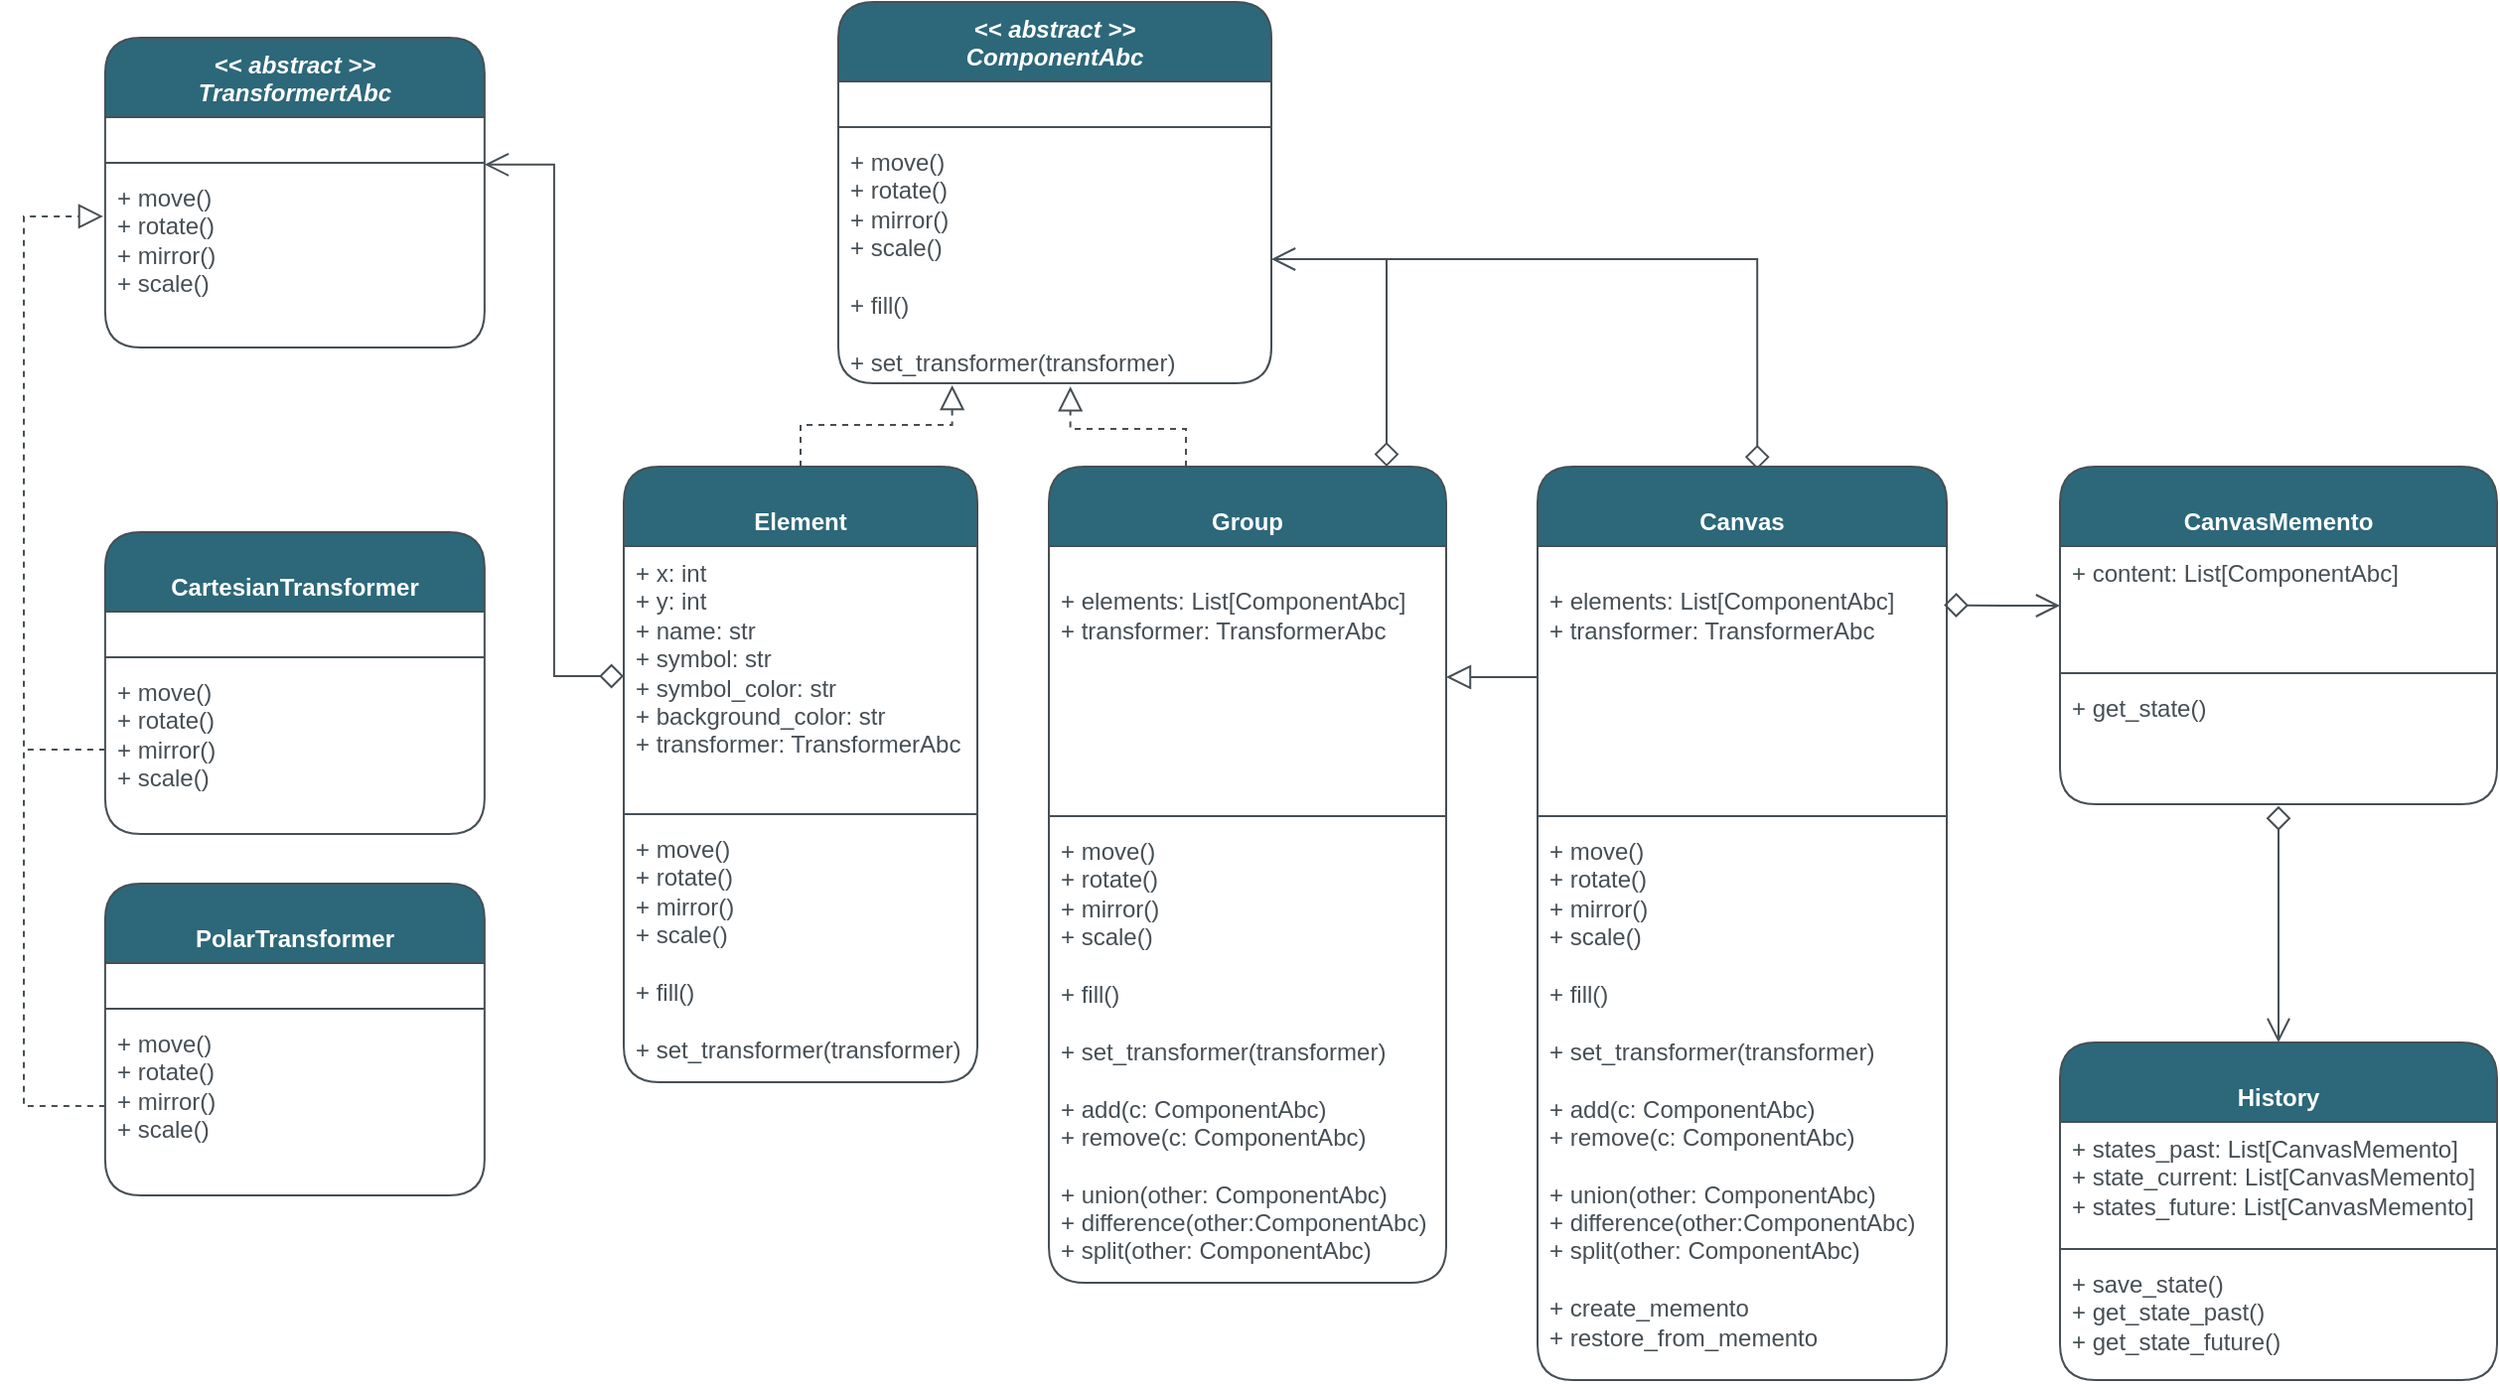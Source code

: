 <mxfile version="21.7.5" type="device">
  <diagram id="C5RBs43oDa-KdzZeNtuy" name="Page-1">
    <mxGraphModel dx="2160" dy="1240" grid="0" gridSize="10" guides="1" tooltips="1" connect="1" arrows="1" fold="1" page="1" pageScale="1" pageWidth="827" pageHeight="1169" math="0" shadow="0">
      <root>
        <mxCell id="WIyWlLk6GJQsqaUBKTNV-0" />
        <mxCell id="WIyWlLk6GJQsqaUBKTNV-1" parent="WIyWlLk6GJQsqaUBKTNV-0" />
        <mxCell id="Euxpj8CKh7b6bBOlHINX-20" style="edgeStyle=orthogonalEdgeStyle;rounded=0;orthogonalLoop=1;jettySize=auto;html=1;entryX=0.536;entryY=1.013;entryDx=0;entryDy=0;entryPerimeter=0;endArrow=block;endFill=0;dashed=1;strokeColor=#464F55;endSize=10;startSize=10;" parent="WIyWlLk6GJQsqaUBKTNV-1" source="iOeyGtEsCra8uKwSyC5N-0" target="Euxpj8CKh7b6bBOlHINX-19" edge="1">
          <mxGeometry relative="1" as="geometry">
            <mxPoint x="545.857" y="234.857" as="targetPoint" />
            <Array as="points">
              <mxPoint x="605" y="256" />
              <mxPoint x="547" y="256" />
            </Array>
          </mxGeometry>
        </mxCell>
        <mxCell id="ITooB4OtBBQmgaeU0dyb-6" style="edgeStyle=orthogonalEdgeStyle;rounded=0;orthogonalLoop=1;jettySize=auto;html=1;endArrow=none;endFill=0;strokeColor=#464F55;startArrow=diamond;startFill=0;endSize=10;startSize=10;" edge="1" parent="WIyWlLk6GJQsqaUBKTNV-1" source="iOeyGtEsCra8uKwSyC5N-0">
          <mxGeometry relative="1" as="geometry">
            <mxPoint x="706" y="170" as="targetPoint" />
            <Array as="points">
              <mxPoint x="706" y="171" />
            </Array>
          </mxGeometry>
        </mxCell>
        <mxCell id="iOeyGtEsCra8uKwSyC5N-0" value="&lt;br&gt;Group" style="swimlane;fontStyle=1;align=center;verticalAlign=top;childLayout=stackLayout;horizontal=1;startSize=40;horizontalStack=0;resizeParent=1;resizeParentMax=0;resizeLast=0;collapsible=1;marginBottom=0;whiteSpace=wrap;html=1;strokeColor=#464F55;fontColor=#FFFFFF;fillColor=#2C6879;rounded=1;labelBackgroundColor=none;" parent="WIyWlLk6GJQsqaUBKTNV-1" vertex="1">
          <mxGeometry x="536" y="275" width="200" height="411" as="geometry">
            <mxRectangle x="299" y="276" width="120" height="40" as="alternateBounds" />
          </mxGeometry>
        </mxCell>
        <mxCell id="iOeyGtEsCra8uKwSyC5N-1" value="&lt;br&gt;+ elements: List[ComponentAbc]&lt;br&gt;+ transformer: TransformerAbc" style="text;strokeColor=none;fillColor=none;align=left;verticalAlign=top;spacingLeft=4;spacingRight=4;overflow=hidden;rotatable=0;points=[[0,0.5],[1,0.5]];portConstraint=eastwest;whiteSpace=wrap;html=1;fontColor=#464F55;rounded=1;labelBackgroundColor=none;" parent="iOeyGtEsCra8uKwSyC5N-0" vertex="1">
          <mxGeometry y="40" width="200" height="132" as="geometry" />
        </mxCell>
        <mxCell id="iOeyGtEsCra8uKwSyC5N-2" value="" style="line;strokeWidth=1;fillColor=none;align=left;verticalAlign=middle;spacingTop=-1;spacingLeft=3;spacingRight=3;rotatable=0;labelPosition=right;points=[];portConstraint=eastwest;strokeColor=#464F55;fontColor=#1A1A1A;rounded=1;labelBackgroundColor=none;" parent="iOeyGtEsCra8uKwSyC5N-0" vertex="1">
          <mxGeometry y="172" width="200" height="8" as="geometry" />
        </mxCell>
        <mxCell id="iOeyGtEsCra8uKwSyC5N-3" value="+ move()&lt;br&gt;+ rotate()&lt;br&gt;+ mirror()&lt;br&gt;+ scale()&lt;br&gt;&lt;br&gt;+ fill()&lt;br&gt;&lt;br&gt;+&amp;nbsp;set_transformer(transformer)&lt;br&gt;&lt;br&gt;+ add(c: ComponentAbc)&lt;br style=&quot;border-color: var(--border-color);&quot;&gt;+ remove(c: ComponentAbc)&lt;br style=&quot;border-color: var(--border-color);&quot;&gt;&lt;br&gt;+ union(other: ComponentAbc)&lt;br&gt;+ difference(other:ComponentAbc)&lt;br&gt;+ split(other: ComponentAbc)" style="text;strokeColor=none;fillColor=none;align=left;verticalAlign=top;spacingLeft=4;spacingRight=4;overflow=hidden;rotatable=0;points=[[0,0.5],[1,0.5]];portConstraint=eastwest;whiteSpace=wrap;html=1;fontColor=#464F55;rounded=1;labelBackgroundColor=none;" parent="iOeyGtEsCra8uKwSyC5N-0" vertex="1">
          <mxGeometry y="180" width="200" height="231" as="geometry" />
        </mxCell>
        <mxCell id="Euxpj8CKh7b6bBOlHINX-21" style="edgeStyle=orthogonalEdgeStyle;rounded=0;orthogonalLoop=1;jettySize=auto;html=1;entryX=0.263;entryY=1.008;entryDx=0;entryDy=0;entryPerimeter=0;endArrow=block;endFill=0;dashed=1;strokeColor=#464F55;endSize=10;startSize=10;" parent="WIyWlLk6GJQsqaUBKTNV-1" source="Euxpj8CKh7b6bBOlHINX-11" target="Euxpj8CKh7b6bBOlHINX-19" edge="1">
          <mxGeometry relative="1" as="geometry">
            <mxPoint x="473" y="237.714" as="targetPoint" />
          </mxGeometry>
        </mxCell>
        <mxCell id="Euxpj8CKh7b6bBOlHINX-11" value="&lt;br&gt;Element" style="swimlane;fontStyle=1;align=center;verticalAlign=top;childLayout=stackLayout;horizontal=1;startSize=40;horizontalStack=0;resizeParent=1;resizeParentMax=0;resizeLast=0;collapsible=1;marginBottom=0;whiteSpace=wrap;html=1;strokeColor=#464F55;fontColor=#FFFFFF;fillColor=#2C6879;rounded=1;labelBackgroundColor=none;" parent="WIyWlLk6GJQsqaUBKTNV-1" vertex="1">
          <mxGeometry x="322" y="275" width="178" height="310" as="geometry">
            <mxRectangle x="299" y="276" width="120" height="40" as="alternateBounds" />
          </mxGeometry>
        </mxCell>
        <mxCell id="Euxpj8CKh7b6bBOlHINX-12" value="+ x: int&lt;br&gt;+ y: int&lt;br&gt;+ name: str&lt;br&gt;+ symbol: str&lt;br&gt;+ symbol_color: str&lt;br&gt;+ background_color: str&lt;br&gt;+ transformer: TransformerAbc" style="text;strokeColor=none;fillColor=none;align=left;verticalAlign=top;spacingLeft=4;spacingRight=4;overflow=hidden;rotatable=0;points=[[0,0.5],[1,0.5]];portConstraint=eastwest;whiteSpace=wrap;html=1;fontColor=#464F55;rounded=1;labelBackgroundColor=none;" parent="Euxpj8CKh7b6bBOlHINX-11" vertex="1">
          <mxGeometry y="40" width="178" height="131" as="geometry" />
        </mxCell>
        <mxCell id="Euxpj8CKh7b6bBOlHINX-13" value="" style="line;strokeWidth=1;fillColor=none;align=left;verticalAlign=middle;spacingTop=-1;spacingLeft=3;spacingRight=3;rotatable=0;labelPosition=right;points=[];portConstraint=eastwest;strokeColor=#464F55;fontColor=#1A1A1A;rounded=1;labelBackgroundColor=none;" parent="Euxpj8CKh7b6bBOlHINX-11" vertex="1">
          <mxGeometry y="171" width="178" height="8" as="geometry" />
        </mxCell>
        <mxCell id="Euxpj8CKh7b6bBOlHINX-14" value="+ move()&lt;br&gt;+ rotate()&lt;br style=&quot;border-color: var(--border-color);&quot;&gt;+ mirror()&lt;br style=&quot;border-color: var(--border-color);&quot;&gt;+ scale()&lt;br&gt;&lt;br style=&quot;border-color: var(--border-color);&quot;&gt;+ fill()&lt;br&gt;&lt;br&gt;+&amp;nbsp;set_transformer(transformer)" style="text;strokeColor=none;fillColor=none;align=left;verticalAlign=top;spacingLeft=4;spacingRight=4;overflow=hidden;rotatable=0;points=[[0,0.5],[1,0.5]];portConstraint=eastwest;whiteSpace=wrap;html=1;fontColor=#464F55;rounded=1;labelBackgroundColor=none;" parent="Euxpj8CKh7b6bBOlHINX-11" vertex="1">
          <mxGeometry y="179" width="178" height="131" as="geometry" />
        </mxCell>
        <mxCell id="Euxpj8CKh7b6bBOlHINX-16" value="&lt;i&gt;&amp;lt;&amp;lt; abstract &amp;gt;&amp;gt;&lt;br style=&quot;border-color: var(--border-color);&quot;&gt;ComponentAbc&lt;/i&gt;" style="swimlane;fontStyle=1;align=center;verticalAlign=top;childLayout=stackLayout;horizontal=1;startSize=40;horizontalStack=0;resizeParent=1;resizeParentMax=0;resizeLast=0;collapsible=1;marginBottom=0;whiteSpace=wrap;html=1;strokeColor=#464F55;fontColor=#FFFFFF;fillColor=#2C6879;rounded=1;labelBackgroundColor=none;" parent="WIyWlLk6GJQsqaUBKTNV-1" vertex="1">
          <mxGeometry x="430" y="41" width="218" height="192" as="geometry">
            <mxRectangle x="299" y="276" width="120" height="40" as="alternateBounds" />
          </mxGeometry>
        </mxCell>
        <mxCell id="Euxpj8CKh7b6bBOlHINX-17" value="&amp;nbsp;" style="text;strokeColor=none;fillColor=none;align=left;verticalAlign=top;spacingLeft=4;spacingRight=4;overflow=hidden;rotatable=0;points=[[0,0.5],[1,0.5]];portConstraint=eastwest;whiteSpace=wrap;html=1;fontColor=#464F55;rounded=1;labelBackgroundColor=none;" parent="Euxpj8CKh7b6bBOlHINX-16" vertex="1">
          <mxGeometry y="40" width="218" height="19" as="geometry" />
        </mxCell>
        <mxCell id="Euxpj8CKh7b6bBOlHINX-18" value="" style="line;strokeWidth=1;fillColor=none;align=left;verticalAlign=middle;spacingTop=-1;spacingLeft=3;spacingRight=3;rotatable=0;labelPosition=right;points=[];portConstraint=eastwest;strokeColor=#464F55;fontColor=#1A1A1A;rounded=1;labelBackgroundColor=none;" parent="Euxpj8CKh7b6bBOlHINX-16" vertex="1">
          <mxGeometry y="59" width="218" height="8" as="geometry" />
        </mxCell>
        <mxCell id="Euxpj8CKh7b6bBOlHINX-19" value="+ move()&lt;br&gt;+ rotate()&lt;br style=&quot;border-color: var(--border-color);&quot;&gt;+ mirror()&lt;br style=&quot;border-color: var(--border-color);&quot;&gt;+ scale()&lt;br&gt;&lt;br style=&quot;border-color: var(--border-color);&quot;&gt;+ fill()&lt;br&gt;&lt;br&gt;+&amp;nbsp;set_transformer(transformer)" style="text;strokeColor=none;fillColor=none;align=left;verticalAlign=top;spacingLeft=4;spacingRight=4;overflow=hidden;rotatable=0;points=[[0,0.5],[1,0.5]];portConstraint=eastwest;whiteSpace=wrap;html=1;fontColor=#464F55;rounded=1;labelBackgroundColor=none;" parent="Euxpj8CKh7b6bBOlHINX-16" vertex="1">
          <mxGeometry y="67" width="218" height="125" as="geometry" />
        </mxCell>
        <mxCell id="Euxpj8CKh7b6bBOlHINX-22" style="edgeStyle=orthogonalEdgeStyle;rounded=0;orthogonalLoop=1;jettySize=auto;html=1;endArrow=diamond;endFill=0;startSize=10;endSize=10;startArrow=open;startFill=0;strokeColor=#464F55;entryX=0.537;entryY=0.003;entryDx=0;entryDy=0;entryPerimeter=0;" parent="WIyWlLk6GJQsqaUBKTNV-1" source="Euxpj8CKh7b6bBOlHINX-19" target="ITooB4OtBBQmgaeU0dyb-0" edge="1">
          <mxGeometry relative="1" as="geometry">
            <mxPoint x="983" y="274" as="targetPoint" />
          </mxGeometry>
        </mxCell>
        <mxCell id="MPaX69bTN01wMX4TqnMa-13" value="&lt;i&gt;&amp;lt;&amp;lt; abstract &amp;gt;&amp;gt;&lt;br style=&quot;border-color: var(--border-color);&quot;&gt;TransformertAbc&lt;/i&gt;" style="swimlane;fontStyle=1;align=center;verticalAlign=top;childLayout=stackLayout;horizontal=1;startSize=40;horizontalStack=0;resizeParent=1;resizeParentMax=0;resizeLast=0;collapsible=1;marginBottom=0;whiteSpace=wrap;html=1;strokeColor=#464F55;fontColor=#FFFFFF;fillColor=#2C6879;rounded=1;labelBackgroundColor=none;" parent="WIyWlLk6GJQsqaUBKTNV-1" vertex="1">
          <mxGeometry x="60.93" y="59" width="191" height="156" as="geometry">
            <mxRectangle x="299" y="276" width="120" height="40" as="alternateBounds" />
          </mxGeometry>
        </mxCell>
        <mxCell id="MPaX69bTN01wMX4TqnMa-14" value="&amp;nbsp;" style="text;strokeColor=none;fillColor=none;align=left;verticalAlign=top;spacingLeft=4;spacingRight=4;overflow=hidden;rotatable=0;points=[[0,0.5],[1,0.5]];portConstraint=eastwest;whiteSpace=wrap;html=1;fontColor=#464F55;rounded=1;labelBackgroundColor=none;" parent="MPaX69bTN01wMX4TqnMa-13" vertex="1">
          <mxGeometry y="40" width="191" height="19" as="geometry" />
        </mxCell>
        <mxCell id="MPaX69bTN01wMX4TqnMa-15" value="" style="line;strokeWidth=1;fillColor=none;align=left;verticalAlign=middle;spacingTop=-1;spacingLeft=3;spacingRight=3;rotatable=0;labelPosition=right;points=[];portConstraint=eastwest;strokeColor=#464F55;fontColor=#1A1A1A;rounded=1;labelBackgroundColor=none;" parent="MPaX69bTN01wMX4TqnMa-13" vertex="1">
          <mxGeometry y="59" width="191" height="8" as="geometry" />
        </mxCell>
        <mxCell id="MPaX69bTN01wMX4TqnMa-16" value="+ move()&lt;br style=&quot;border-color: var(--border-color);&quot;&gt;+ rotate()&lt;br style=&quot;border-color: var(--border-color);&quot;&gt;+ mirror()&lt;br style=&quot;border-color: var(--border-color);&quot;&gt;+ scale()&lt;br style=&quot;border-color: var(--border-color);&quot;&gt;" style="text;strokeColor=none;fillColor=none;align=left;verticalAlign=top;spacingLeft=4;spacingRight=4;overflow=hidden;rotatable=0;points=[[0,0.5],[1,0.5]];portConstraint=eastwest;whiteSpace=wrap;html=1;fontColor=#464F55;rounded=1;labelBackgroundColor=none;" parent="MPaX69bTN01wMX4TqnMa-13" vertex="1">
          <mxGeometry y="67" width="191" height="89" as="geometry" />
        </mxCell>
        <mxCell id="MPaX69bTN01wMX4TqnMa-17" value="&lt;br&gt;CartesianTransformer" style="swimlane;fontStyle=1;align=center;verticalAlign=top;childLayout=stackLayout;horizontal=1;startSize=40;horizontalStack=0;resizeParent=1;resizeParentMax=0;resizeLast=0;collapsible=1;marginBottom=0;whiteSpace=wrap;html=1;strokeColor=#464F55;fontColor=#FFFFFF;fillColor=#2C6879;rounded=1;labelBackgroundColor=none;" parent="WIyWlLk6GJQsqaUBKTNV-1" vertex="1">
          <mxGeometry x="60.93" y="308" width="191" height="152" as="geometry">
            <mxRectangle x="299" y="276" width="120" height="40" as="alternateBounds" />
          </mxGeometry>
        </mxCell>
        <mxCell id="MPaX69bTN01wMX4TqnMa-18" value="&amp;nbsp;" style="text;strokeColor=none;fillColor=none;align=left;verticalAlign=top;spacingLeft=4;spacingRight=4;overflow=hidden;rotatable=0;points=[[0,0.5],[1,0.5]];portConstraint=eastwest;whiteSpace=wrap;html=1;fontColor=#464F55;rounded=1;labelBackgroundColor=none;" parent="MPaX69bTN01wMX4TqnMa-17" vertex="1">
          <mxGeometry y="40" width="191" height="19" as="geometry" />
        </mxCell>
        <mxCell id="MPaX69bTN01wMX4TqnMa-19" value="" style="line;strokeWidth=1;fillColor=none;align=left;verticalAlign=middle;spacingTop=-1;spacingLeft=3;spacingRight=3;rotatable=0;labelPosition=right;points=[];portConstraint=eastwest;strokeColor=#464F55;fontColor=#1A1A1A;rounded=1;labelBackgroundColor=none;" parent="MPaX69bTN01wMX4TqnMa-17" vertex="1">
          <mxGeometry y="59" width="191" height="8" as="geometry" />
        </mxCell>
        <mxCell id="OBRnAMiXmDm1whHQWvlM-1" style="edgeStyle=orthogonalEdgeStyle;rounded=0;orthogonalLoop=1;jettySize=auto;html=1;endArrow=none;endFill=0;dashed=1;strokeColor=#464F55;" parent="MPaX69bTN01wMX4TqnMa-17" source="MPaX69bTN01wMX4TqnMa-20" edge="1">
          <mxGeometry relative="1" as="geometry">
            <mxPoint x="-41.787" y="109.5" as="targetPoint" />
          </mxGeometry>
        </mxCell>
        <mxCell id="MPaX69bTN01wMX4TqnMa-20" value="+ move()&lt;br style=&quot;border-color: var(--border-color);&quot;&gt;+ rotate()&lt;br style=&quot;border-color: var(--border-color);&quot;&gt;+ mirror()&lt;br style=&quot;border-color: var(--border-color);&quot;&gt;+ scale()&lt;br style=&quot;border-color: var(--border-color);&quot;&gt;" style="text;strokeColor=none;fillColor=none;align=left;verticalAlign=top;spacingLeft=4;spacingRight=4;overflow=hidden;rotatable=0;points=[[0,0.5],[1,0.5]];portConstraint=eastwest;whiteSpace=wrap;html=1;fontColor=#464F55;rounded=1;labelBackgroundColor=none;" parent="MPaX69bTN01wMX4TqnMa-17" vertex="1">
          <mxGeometry y="67" width="191" height="85" as="geometry" />
        </mxCell>
        <mxCell id="MPaX69bTN01wMX4TqnMa-22" style="edgeStyle=orthogonalEdgeStyle;rounded=0;orthogonalLoop=1;jettySize=auto;html=1;endArrow=open;endFill=0;startArrow=diamond;startFill=0;startSize=10;strokeColor=#464F55;entryX=1;entryY=0.612;entryDx=0;entryDy=0;entryPerimeter=0;endSize=10;" parent="WIyWlLk6GJQsqaUBKTNV-1" source="Euxpj8CKh7b6bBOlHINX-12" target="MPaX69bTN01wMX4TqnMa-15" edge="1">
          <mxGeometry relative="1" as="geometry" />
        </mxCell>
        <mxCell id="MPaX69bTN01wMX4TqnMa-23" value="&lt;br&gt;PolarTransformer" style="swimlane;fontStyle=1;align=center;verticalAlign=top;childLayout=stackLayout;horizontal=1;startSize=40;horizontalStack=0;resizeParent=1;resizeParentMax=0;resizeLast=0;collapsible=1;marginBottom=0;whiteSpace=wrap;html=1;strokeColor=#464F55;fontColor=#FFFFFF;fillColor=#2C6879;rounded=1;labelBackgroundColor=none;" parent="WIyWlLk6GJQsqaUBKTNV-1" vertex="1">
          <mxGeometry x="60.93" y="485" width="191" height="157" as="geometry">
            <mxRectangle x="299" y="276" width="120" height="40" as="alternateBounds" />
          </mxGeometry>
        </mxCell>
        <mxCell id="MPaX69bTN01wMX4TqnMa-24" value="&amp;nbsp;" style="text;strokeColor=none;fillColor=none;align=left;verticalAlign=top;spacingLeft=4;spacingRight=4;overflow=hidden;rotatable=0;points=[[0,0.5],[1,0.5]];portConstraint=eastwest;whiteSpace=wrap;html=1;fontColor=#464F55;rounded=1;labelBackgroundColor=none;" parent="MPaX69bTN01wMX4TqnMa-23" vertex="1">
          <mxGeometry y="40" width="191" height="19" as="geometry" />
        </mxCell>
        <mxCell id="MPaX69bTN01wMX4TqnMa-25" value="" style="line;strokeWidth=1;fillColor=none;align=left;verticalAlign=middle;spacingTop=-1;spacingLeft=3;spacingRight=3;rotatable=0;labelPosition=right;points=[];portConstraint=eastwest;strokeColor=#464F55;fontColor=#1A1A1A;rounded=1;labelBackgroundColor=none;" parent="MPaX69bTN01wMX4TqnMa-23" vertex="1">
          <mxGeometry y="59" width="191" height="8" as="geometry" />
        </mxCell>
        <mxCell id="MPaX69bTN01wMX4TqnMa-26" value="+ move()&lt;br style=&quot;border-color: var(--border-color);&quot;&gt;+ rotate()&lt;br style=&quot;border-color: var(--border-color);&quot;&gt;+ mirror()&lt;br style=&quot;border-color: var(--border-color);&quot;&gt;+ scale()" style="text;strokeColor=none;fillColor=none;align=left;verticalAlign=top;spacingLeft=4;spacingRight=4;overflow=hidden;rotatable=0;points=[[0,0.5],[1,0.5]];portConstraint=eastwest;whiteSpace=wrap;html=1;fontColor=#464F55;rounded=1;labelBackgroundColor=none;" parent="MPaX69bTN01wMX4TqnMa-23" vertex="1">
          <mxGeometry y="67" width="191" height="90" as="geometry" />
        </mxCell>
        <mxCell id="OBRnAMiXmDm1whHQWvlM-0" style="edgeStyle=orthogonalEdgeStyle;rounded=0;orthogonalLoop=1;jettySize=auto;html=1;entryX=-0.005;entryY=0.258;entryDx=0;entryDy=0;entryPerimeter=0;endArrow=block;endFill=0;strokeColor=#464F55;dashed=1;endSize=10;startSize=10;" parent="WIyWlLk6GJQsqaUBKTNV-1" source="MPaX69bTN01wMX4TqnMa-26" target="MPaX69bTN01wMX4TqnMa-16" edge="1">
          <mxGeometry relative="1" as="geometry">
            <Array as="points">
              <mxPoint x="20" y="597" />
              <mxPoint x="20" y="149" />
            </Array>
          </mxGeometry>
        </mxCell>
        <mxCell id="ITooB4OtBBQmgaeU0dyb-0" value="&lt;br&gt;Canvas" style="swimlane;fontStyle=1;align=center;verticalAlign=top;childLayout=stackLayout;horizontal=1;startSize=40;horizontalStack=0;resizeParent=1;resizeParentMax=0;resizeLast=0;collapsible=1;marginBottom=0;whiteSpace=wrap;html=1;strokeColor=#464F55;fontColor=#FFFFFF;fillColor=#2C6879;rounded=1;labelBackgroundColor=none;" vertex="1" parent="WIyWlLk6GJQsqaUBKTNV-1">
          <mxGeometry x="782" y="275" width="206" height="460" as="geometry">
            <mxRectangle x="299" y="276" width="120" height="40" as="alternateBounds" />
          </mxGeometry>
        </mxCell>
        <mxCell id="ITooB4OtBBQmgaeU0dyb-1" value="&lt;br&gt;+ elements: List[ComponentAbc]&lt;br&gt;+ transformer: TransformerAbc" style="text;strokeColor=none;fillColor=none;align=left;verticalAlign=top;spacingLeft=4;spacingRight=4;overflow=hidden;rotatable=0;points=[[0,0.5],[1,0.5]];portConstraint=eastwest;whiteSpace=wrap;html=1;fontColor=#464F55;rounded=1;labelBackgroundColor=none;" vertex="1" parent="ITooB4OtBBQmgaeU0dyb-0">
          <mxGeometry y="40" width="206" height="132" as="geometry" />
        </mxCell>
        <mxCell id="ITooB4OtBBQmgaeU0dyb-2" value="" style="line;strokeWidth=1;fillColor=none;align=left;verticalAlign=middle;spacingTop=-1;spacingLeft=3;spacingRight=3;rotatable=0;labelPosition=right;points=[];portConstraint=eastwest;strokeColor=#464F55;fontColor=#1A1A1A;rounded=1;labelBackgroundColor=none;" vertex="1" parent="ITooB4OtBBQmgaeU0dyb-0">
          <mxGeometry y="172" width="206" height="8" as="geometry" />
        </mxCell>
        <mxCell id="ITooB4OtBBQmgaeU0dyb-3" value="+ move()&lt;br&gt;+ rotate()&lt;br&gt;+ mirror()&lt;br&gt;+ scale()&lt;br&gt;&lt;br&gt;+ fill()&lt;br&gt;&lt;br&gt;+&amp;nbsp;set_transformer(transformer)&lt;br&gt;&lt;br&gt;+ add(c: ComponentAbc)&lt;br style=&quot;border-color: var(--border-color);&quot;&gt;+ remove(c: ComponentAbc)&lt;br style=&quot;border-color: var(--border-color);&quot;&gt;&lt;br&gt;+ union(other: ComponentAbc)&lt;br&gt;+ difference(other:ComponentAbc)&lt;br&gt;+ split(other: ComponentAbc)&lt;br&gt;&lt;br&gt;+ create_memento&lt;br style=&quot;border-color: var(--border-color);&quot;&gt;+ restore_from_memento" style="text;strokeColor=none;fillColor=none;align=left;verticalAlign=top;spacingLeft=4;spacingRight=4;overflow=hidden;rotatable=0;points=[[0,0.5],[1,0.5]];portConstraint=eastwest;whiteSpace=wrap;html=1;fontColor=#464F55;rounded=1;labelBackgroundColor=none;" vertex="1" parent="ITooB4OtBBQmgaeU0dyb-0">
          <mxGeometry y="180" width="206" height="280" as="geometry" />
        </mxCell>
        <mxCell id="ITooB4OtBBQmgaeU0dyb-4" style="edgeStyle=orthogonalEdgeStyle;rounded=0;orthogonalLoop=1;jettySize=auto;html=1;endArrow=block;endFill=0;strokeColor=#464F55;endSize=10;startSize=10;" edge="1" parent="WIyWlLk6GJQsqaUBKTNV-1" source="ITooB4OtBBQmgaeU0dyb-1" target="iOeyGtEsCra8uKwSyC5N-1">
          <mxGeometry relative="1" as="geometry" />
        </mxCell>
        <mxCell id="ITooB4OtBBQmgaeU0dyb-17" style="edgeStyle=orthogonalEdgeStyle;rounded=0;orthogonalLoop=1;jettySize=auto;html=1;entryX=0.5;entryY=1.015;entryDx=0;entryDy=0;entryPerimeter=0;endArrow=diamond;endFill=0;startArrow=open;startFill=0;endSize=10;startSize=10;strokeColor=#464F55;" edge="1" parent="WIyWlLk6GJQsqaUBKTNV-1" source="ITooB4OtBBQmgaeU0dyb-7" target="ITooB4OtBBQmgaeU0dyb-15">
          <mxGeometry relative="1" as="geometry" />
        </mxCell>
        <mxCell id="ITooB4OtBBQmgaeU0dyb-7" value="&lt;br&gt;History" style="swimlane;fontStyle=1;align=center;verticalAlign=top;childLayout=stackLayout;horizontal=1;startSize=40;horizontalStack=0;resizeParent=1;resizeParentMax=0;resizeLast=0;collapsible=1;marginBottom=0;whiteSpace=wrap;html=1;strokeColor=#464F55;fontColor=#FFFFFF;fillColor=#2C6879;rounded=1;labelBackgroundColor=none;" vertex="1" parent="WIyWlLk6GJQsqaUBKTNV-1">
          <mxGeometry x="1045" y="565" width="220" height="170" as="geometry">
            <mxRectangle x="299" y="276" width="120" height="40" as="alternateBounds" />
          </mxGeometry>
        </mxCell>
        <mxCell id="ITooB4OtBBQmgaeU0dyb-9" value="+ states_past: List[CanvasMemento]&lt;br&gt;+ state_current: List[CanvasMemento]&lt;br&gt;+ states_future: List[CanvasMemento]" style="text;strokeColor=none;fillColor=none;align=left;verticalAlign=top;spacingLeft=4;spacingRight=4;overflow=hidden;rotatable=0;points=[[0,0.5],[1,0.5]];portConstraint=eastwest;whiteSpace=wrap;html=1;fontColor=#464F55;rounded=1;labelBackgroundColor=none;" vertex="1" parent="ITooB4OtBBQmgaeU0dyb-7">
          <mxGeometry y="40" width="220" height="60" as="geometry" />
        </mxCell>
        <mxCell id="ITooB4OtBBQmgaeU0dyb-10" value="" style="line;strokeWidth=1;fillColor=none;align=left;verticalAlign=middle;spacingTop=-1;spacingLeft=3;spacingRight=3;rotatable=0;labelPosition=right;points=[];portConstraint=eastwest;strokeColor=#464F55;fontColor=#1A1A1A;rounded=1;labelBackgroundColor=none;" vertex="1" parent="ITooB4OtBBQmgaeU0dyb-7">
          <mxGeometry y="100" width="220" height="8" as="geometry" />
        </mxCell>
        <mxCell id="ITooB4OtBBQmgaeU0dyb-11" value="+ save_state()&lt;br&gt;+ get_state_past()&lt;br&gt;+ get_state_future()&amp;nbsp;" style="text;strokeColor=none;fillColor=none;align=left;verticalAlign=top;spacingLeft=4;spacingRight=4;overflow=hidden;rotatable=0;points=[[0,0.5],[1,0.5]];portConstraint=eastwest;whiteSpace=wrap;html=1;fontColor=#464F55;rounded=1;labelBackgroundColor=none;" vertex="1" parent="ITooB4OtBBQmgaeU0dyb-7">
          <mxGeometry y="108" width="220" height="62" as="geometry" />
        </mxCell>
        <mxCell id="ITooB4OtBBQmgaeU0dyb-12" value="&lt;br&gt;CanvasMemento" style="swimlane;fontStyle=1;align=center;verticalAlign=top;childLayout=stackLayout;horizontal=1;startSize=40;horizontalStack=0;resizeParent=1;resizeParentMax=0;resizeLast=0;collapsible=1;marginBottom=0;whiteSpace=wrap;html=1;strokeColor=#464F55;fontColor=#FFFFFF;fillColor=#2C6879;rounded=1;labelBackgroundColor=none;" vertex="1" parent="WIyWlLk6GJQsqaUBKTNV-1">
          <mxGeometry x="1045" y="275" width="220" height="170" as="geometry">
            <mxRectangle x="299" y="276" width="120" height="40" as="alternateBounds" />
          </mxGeometry>
        </mxCell>
        <mxCell id="ITooB4OtBBQmgaeU0dyb-13" value="+ content: List[ComponentAbc]" style="text;strokeColor=none;fillColor=none;align=left;verticalAlign=top;spacingLeft=4;spacingRight=4;overflow=hidden;rotatable=0;points=[[0,0.5],[1,0.5]];portConstraint=eastwest;whiteSpace=wrap;html=1;fontColor=#464F55;rounded=1;labelBackgroundColor=none;" vertex="1" parent="ITooB4OtBBQmgaeU0dyb-12">
          <mxGeometry y="40" width="220" height="60" as="geometry" />
        </mxCell>
        <mxCell id="ITooB4OtBBQmgaeU0dyb-14" value="" style="line;strokeWidth=1;fillColor=none;align=left;verticalAlign=middle;spacingTop=-1;spacingLeft=3;spacingRight=3;rotatable=0;labelPosition=right;points=[];portConstraint=eastwest;strokeColor=#464F55;fontColor=#1A1A1A;rounded=1;labelBackgroundColor=none;" vertex="1" parent="ITooB4OtBBQmgaeU0dyb-12">
          <mxGeometry y="100" width="220" height="8" as="geometry" />
        </mxCell>
        <mxCell id="ITooB4OtBBQmgaeU0dyb-15" value="+ get_state()&amp;nbsp;" style="text;strokeColor=none;fillColor=none;align=left;verticalAlign=top;spacingLeft=4;spacingRight=4;overflow=hidden;rotatable=0;points=[[0,0.5],[1,0.5]];portConstraint=eastwest;whiteSpace=wrap;html=1;fontColor=#464F55;rounded=1;labelBackgroundColor=none;" vertex="1" parent="ITooB4OtBBQmgaeU0dyb-12">
          <mxGeometry y="108" width="220" height="62" as="geometry" />
        </mxCell>
        <mxCell id="ITooB4OtBBQmgaeU0dyb-16" style="edgeStyle=orthogonalEdgeStyle;rounded=0;orthogonalLoop=1;jettySize=auto;html=1;endArrow=diamond;endFill=0;startArrow=open;startFill=0;endSize=10;startSize=10;strokeColor=#464F55;entryX=0.993;entryY=0.225;entryDx=0;entryDy=0;entryPerimeter=0;" edge="1" parent="WIyWlLk6GJQsqaUBKTNV-1" source="ITooB4OtBBQmgaeU0dyb-13" target="ITooB4OtBBQmgaeU0dyb-1">
          <mxGeometry relative="1" as="geometry">
            <mxPoint x="989" y="441" as="targetPoint" />
          </mxGeometry>
        </mxCell>
      </root>
    </mxGraphModel>
  </diagram>
</mxfile>
